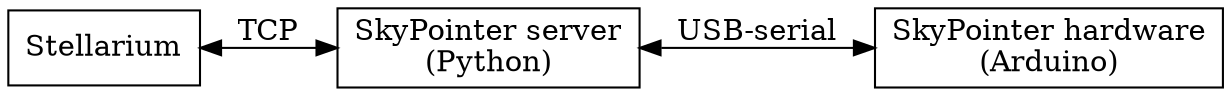   digraph SkyPointer {
    rankdir=LR;
    Stellarium [shape=box];
    Server [shape=box; label="SkyPointer server\n(Python)"];
    Arduino [shape=box; label="SkyPointer hardware\n(Arduino)"];
    Stellarium->Server [dir=both; label="TCP"];
    Server->Arduino [dir=both; label="USB-serial"];
  }

